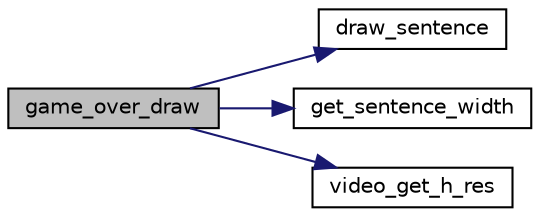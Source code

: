 digraph "game_over_draw"
{
 // LATEX_PDF_SIZE
  edge [fontname="Helvetica",fontsize="10",labelfontname="Helvetica",labelfontsize="10"];
  node [fontname="Helvetica",fontsize="10",shape=record];
  rankdir="LR";
  Node1 [label="game_over_draw",height=0.2,width=0.4,color="black", fillcolor="grey75", style="filled", fontcolor="black",tooltip="Draw the game over state."];
  Node1 -> Node2 [color="midnightblue",fontsize="10",style="solid",fontname="Helvetica"];
  Node2 [label="draw_sentence",height=0.2,width=0.4,color="black", fillcolor="white", style="filled",URL="$group__sprite.html#ga0c7ce81fa8c864c43c35491b88401983",tooltip="Draw a whole sentence to the screen. The function separates the letters and marks spaces."];
  Node1 -> Node3 [color="midnightblue",fontsize="10",style="solid",fontname="Helvetica"];
  Node3 [label="get_sentence_width",height=0.2,width=0.4,color="black", fillcolor="white", style="filled",URL="$group__sprite.html#ga989aa451de0187aaaa7be41aba60832e",tooltip="Get the width of a sentence on the screen."];
  Node1 -> Node4 [color="midnightblue",fontsize="10",style="solid",fontname="Helvetica"];
  Node4 [label="video_get_h_res",height=0.2,width=0.4,color="black", fillcolor="white", style="filled",URL="$group__video.html#ga327f8b6cdb5a87f7f65c89047f15b8b8",tooltip="Get the horizontal resolution of the screen."];
}
